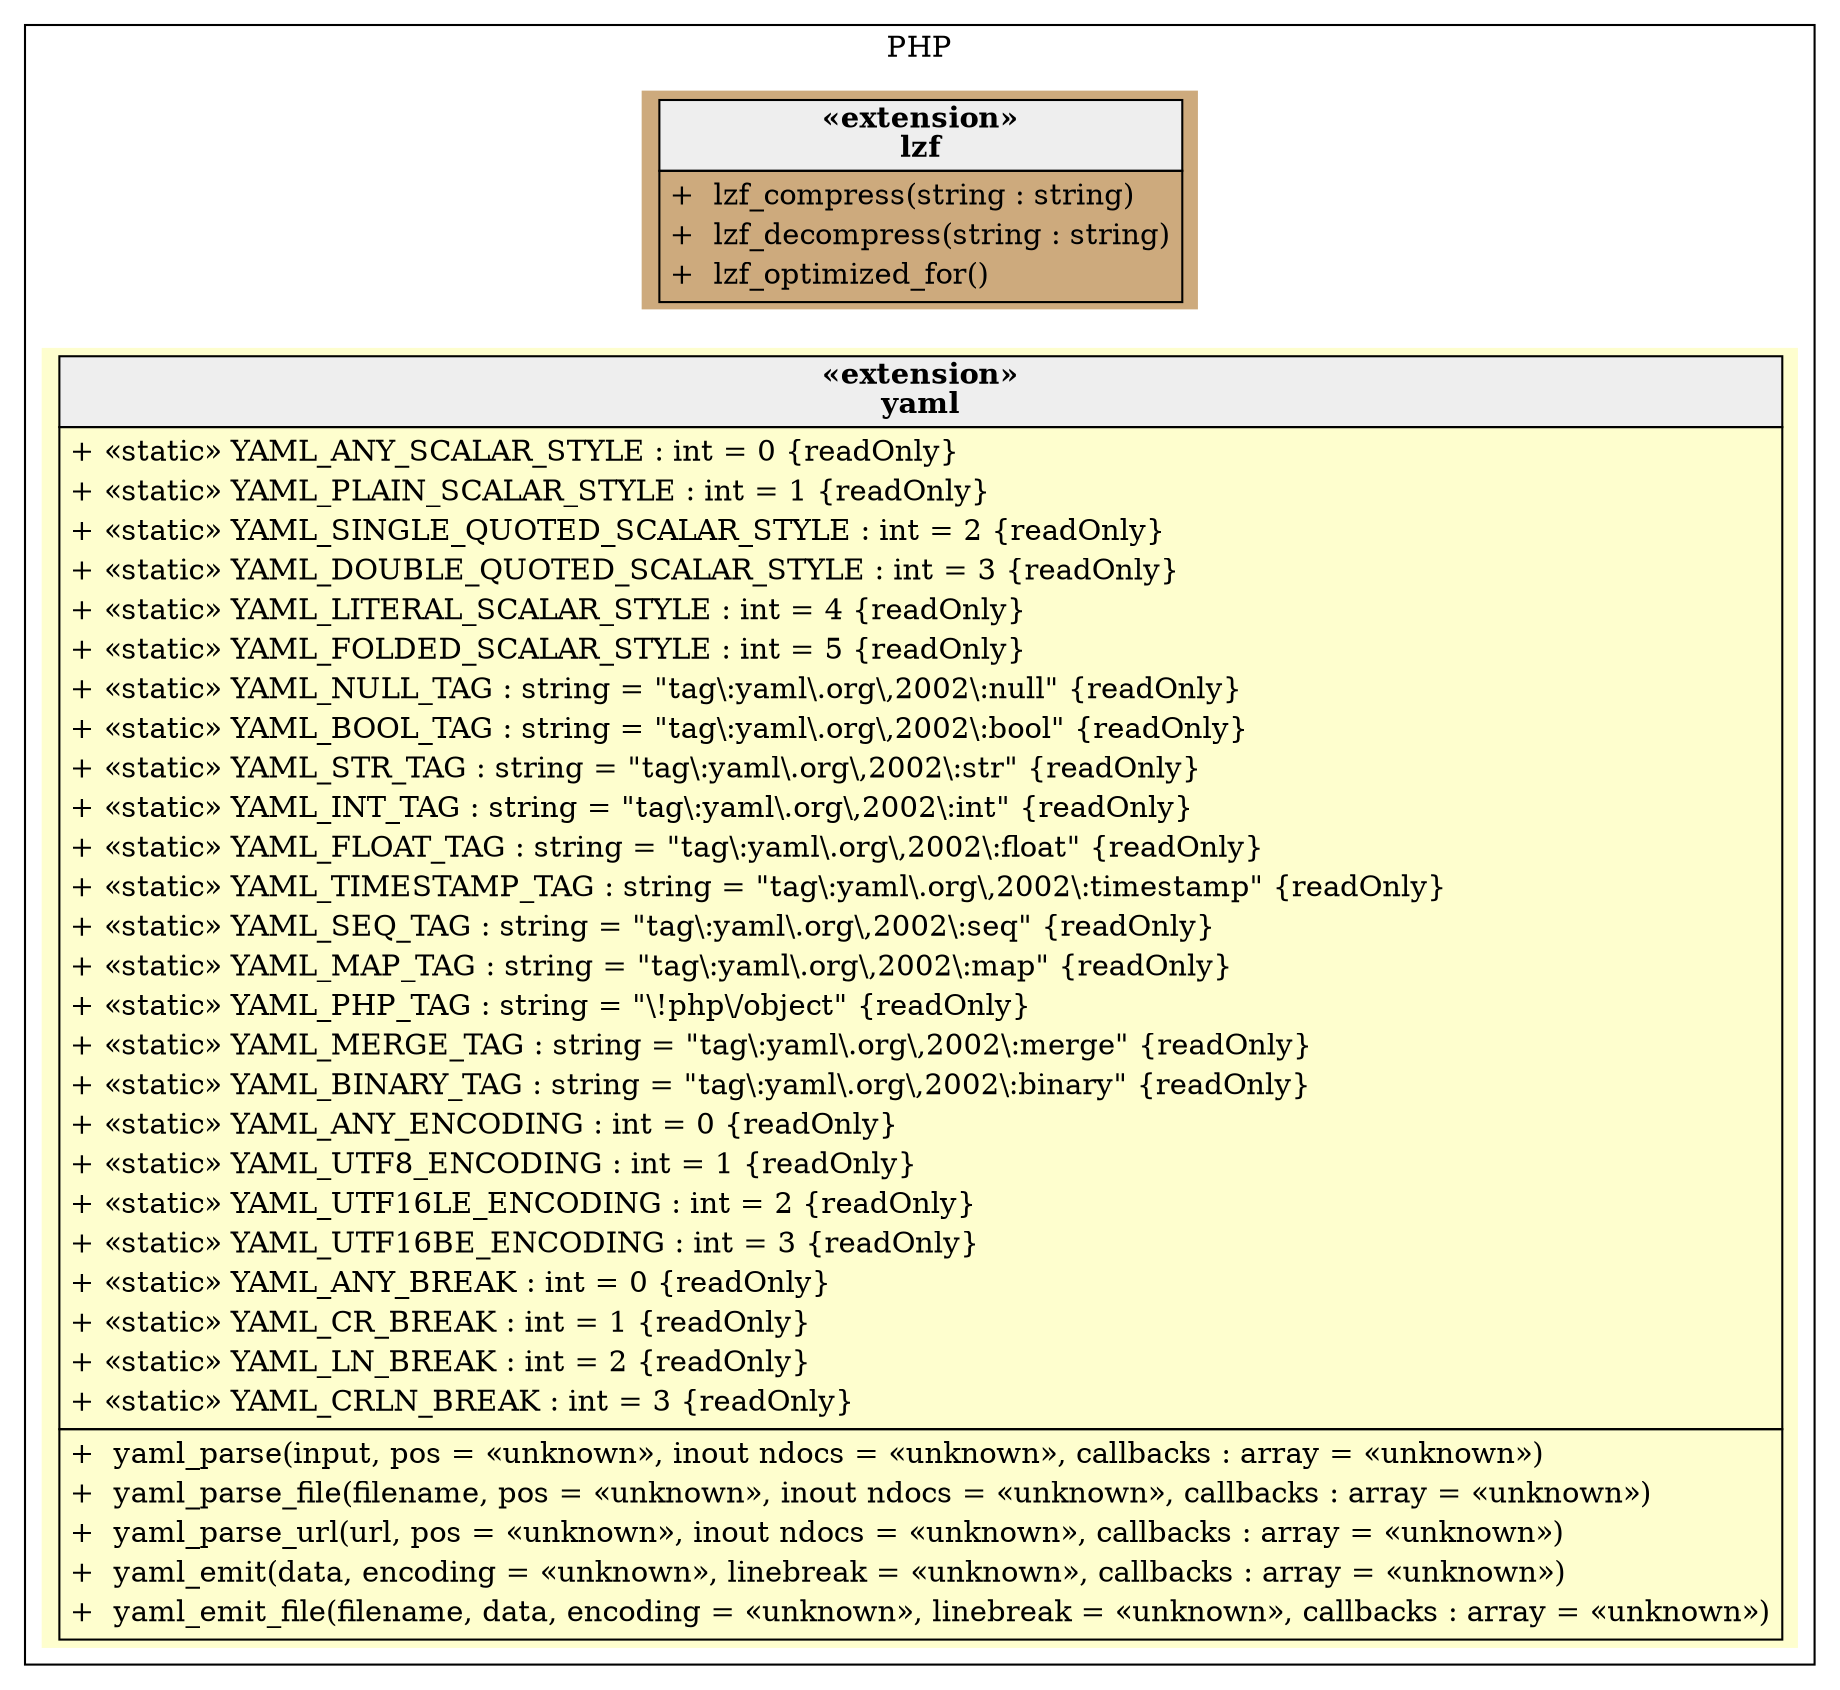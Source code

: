 graph {
  graph [rankdir="LR" bgcolor="transparent"]
  node [fillcolor="#FEFECE" style="filled"]
  subgraph cluster_0 {
    label = "PHP"
    "lzf" [fillcolor="burlywood3" shape="none" label=<
<table cellspacing="0" border="0" cellborder="1">
    <tr><td bgcolor="#eeeeee"><b>«extension»<br/>lzf</b></td></tr>
    <tr><td><table border="0" cellspacing="0" cellpadding="2">
    <tr><td align="left">+  lzf_compress(string : string)</td></tr>
    <tr><td align="left">+  lzf_decompress(string : string)</td></tr>
    <tr><td align="left">+  lzf_optimized_for()</td></tr>
</table></td></tr>
</table>>]
    "yaml" [shape="none" label=<
<table cellspacing="0" border="0" cellborder="1">
    <tr><td bgcolor="#eeeeee"><b>«extension»<br/>yaml</b></td></tr>
    <tr><td><table border="0" cellspacing="0" cellpadding="2">
    <tr><td align="left">+ «static» YAML_ANY_SCALAR_STYLE : int = 0 {readOnly}</td></tr>
    <tr><td align="left">+ «static» YAML_PLAIN_SCALAR_STYLE : int = 1 {readOnly}</td></tr>
    <tr><td align="left">+ «static» YAML_SINGLE_QUOTED_SCALAR_STYLE : int = 2 {readOnly}</td></tr>
    <tr><td align="left">+ «static» YAML_DOUBLE_QUOTED_SCALAR_STYLE : int = 3 {readOnly}</td></tr>
    <tr><td align="left">+ «static» YAML_LITERAL_SCALAR_STYLE : int = 4 {readOnly}</td></tr>
    <tr><td align="left">+ «static» YAML_FOLDED_SCALAR_STYLE : int = 5 {readOnly}</td></tr>
    <tr><td align="left">+ «static» YAML_NULL_TAG : string = "tag\:yaml\.org\,2002\:null" {readOnly}</td></tr>
    <tr><td align="left">+ «static» YAML_BOOL_TAG : string = "tag\:yaml\.org\,2002\:bool" {readOnly}</td></tr>
    <tr><td align="left">+ «static» YAML_STR_TAG : string = "tag\:yaml\.org\,2002\:str" {readOnly}</td></tr>
    <tr><td align="left">+ «static» YAML_INT_TAG : string = "tag\:yaml\.org\,2002\:int" {readOnly}</td></tr>
    <tr><td align="left">+ «static» YAML_FLOAT_TAG : string = "tag\:yaml\.org\,2002\:float" {readOnly}</td></tr>
    <tr><td align="left">+ «static» YAML_TIMESTAMP_TAG : string = "tag\:yaml\.org\,2002\:timestamp" {readOnly}</td></tr>
    <tr><td align="left">+ «static» YAML_SEQ_TAG : string = "tag\:yaml\.org\,2002\:seq" {readOnly}</td></tr>
    <tr><td align="left">+ «static» YAML_MAP_TAG : string = "tag\:yaml\.org\,2002\:map" {readOnly}</td></tr>
    <tr><td align="left">+ «static» YAML_PHP_TAG : string = "\!php\/object" {readOnly}</td></tr>
    <tr><td align="left">+ «static» YAML_MERGE_TAG : string = "tag\:yaml\.org\,2002\:merge" {readOnly}</td></tr>
    <tr><td align="left">+ «static» YAML_BINARY_TAG : string = "tag\:yaml\.org\,2002\:binary" {readOnly}</td></tr>
    <tr><td align="left">+ «static» YAML_ANY_ENCODING : int = 0 {readOnly}</td></tr>
    <tr><td align="left">+ «static» YAML_UTF8_ENCODING : int = 1 {readOnly}</td></tr>
    <tr><td align="left">+ «static» YAML_UTF16LE_ENCODING : int = 2 {readOnly}</td></tr>
    <tr><td align="left">+ «static» YAML_UTF16BE_ENCODING : int = 3 {readOnly}</td></tr>
    <tr><td align="left">+ «static» YAML_ANY_BREAK : int = 0 {readOnly}</td></tr>
    <tr><td align="left">+ «static» YAML_CR_BREAK : int = 1 {readOnly}</td></tr>
    <tr><td align="left">+ «static» YAML_LN_BREAK : int = 2 {readOnly}</td></tr>
    <tr><td align="left">+ «static» YAML_CRLN_BREAK : int = 3 {readOnly}</td></tr>
</table></td></tr>
    <tr><td><table border="0" cellspacing="0" cellpadding="2">
    <tr><td align="left">+  yaml_parse(input, pos = «unknown», inout ndocs = «unknown», callbacks : array = «unknown»)</td></tr>
    <tr><td align="left">+  yaml_parse_file(filename, pos = «unknown», inout ndocs = «unknown», callbacks : array = «unknown»)</td></tr>
    <tr><td align="left">+  yaml_parse_url(url, pos = «unknown», inout ndocs = «unknown», callbacks : array = «unknown»)</td></tr>
    <tr><td align="left">+  yaml_emit(data, encoding = «unknown», linebreak = «unknown», callbacks : array = «unknown»)</td></tr>
    <tr><td align="left">+  yaml_emit_file(filename, data, encoding = «unknown», linebreak = «unknown», callbacks : array = «unknown»)</td></tr>
</table></td></tr>
</table>>]
  }
}
